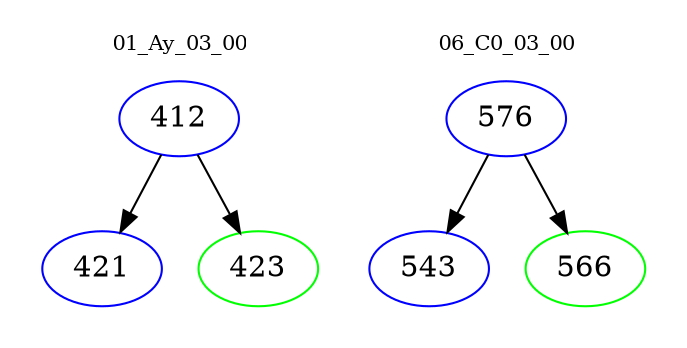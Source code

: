 digraph{
subgraph cluster_0 {
color = white
label = "01_Ay_03_00";
fontsize=10;
T0_412 [label="412", color="blue"]
T0_412 -> T0_421 [color="black"]
T0_421 [label="421", color="blue"]
T0_412 -> T0_423 [color="black"]
T0_423 [label="423", color="green"]
}
subgraph cluster_1 {
color = white
label = "06_C0_03_00";
fontsize=10;
T1_576 [label="576", color="blue"]
T1_576 -> T1_543 [color="black"]
T1_543 [label="543", color="blue"]
T1_576 -> T1_566 [color="black"]
T1_566 [label="566", color="green"]
}
}
